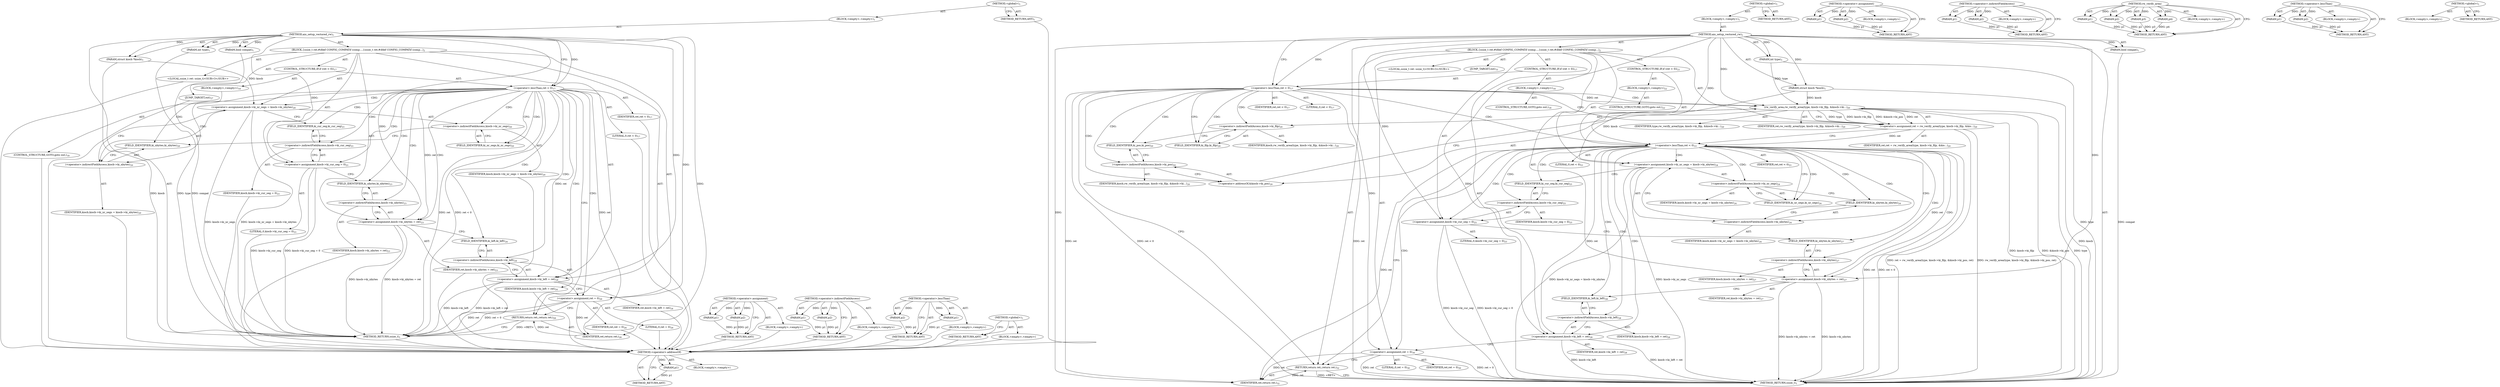 digraph "&lt;global&gt;" {
vulnerable_6 [label=<(METHOD,&lt;global&gt;)<SUB>1</SUB>>];
vulnerable_7 [label=<(BLOCK,&lt;empty&gt;,&lt;empty&gt;)<SUB>1</SUB>>];
vulnerable_8 [label=<(METHOD,aio_setup_vectored_rw)<SUB>1</SUB>>];
vulnerable_9 [label=<(PARAM,int type)<SUB>1</SUB>>];
vulnerable_10 [label=<(PARAM,struct kiocb *kiocb)<SUB>1</SUB>>];
vulnerable_11 [label=<(PARAM,bool compat)<SUB>1</SUB>>];
vulnerable_12 [label=<(BLOCK,{
	ssize_t ret;

#ifdef CONFIG_COMPAT
	if (comp...,{
	ssize_t ret;

#ifdef CONFIG_COMPAT
	if (comp...)<SUB>2</SUB>>];
vulnerable_13 [label="<(LOCAL,ssize_t ret: ssize_t)<SUB>3</SUB>>"];
vulnerable_14 [label=<(CONTROL_STRUCTURE,IF,if (ret &lt; 0))<SUB>17</SUB>>];
vulnerable_15 [label=<(&lt;operator&gt;.lessThan,ret &lt; 0)<SUB>17</SUB>>];
vulnerable_16 [label=<(IDENTIFIER,ret,ret &lt; 0)<SUB>17</SUB>>];
vulnerable_17 [label=<(LITERAL,0,ret &lt; 0)<SUB>17</SUB>>];
vulnerable_18 [label=<(BLOCK,&lt;empty&gt;,&lt;empty&gt;)<SUB>18</SUB>>];
vulnerable_19 [label=<(CONTROL_STRUCTURE,GOTO,goto out;)<SUB>18</SUB>>];
vulnerable_20 [label=<(&lt;operator&gt;.assignment,kiocb-&gt;ki_nr_segs = kiocb-&gt;ki_nbytes)<SUB>20</SUB>>];
vulnerable_21 [label=<(&lt;operator&gt;.indirectFieldAccess,kiocb-&gt;ki_nr_segs)<SUB>20</SUB>>];
vulnerable_22 [label=<(IDENTIFIER,kiocb,kiocb-&gt;ki_nr_segs = kiocb-&gt;ki_nbytes)<SUB>20</SUB>>];
vulnerable_23 [label=<(FIELD_IDENTIFIER,ki_nr_segs,ki_nr_segs)<SUB>20</SUB>>];
vulnerable_24 [label=<(&lt;operator&gt;.indirectFieldAccess,kiocb-&gt;ki_nbytes)<SUB>20</SUB>>];
vulnerable_25 [label=<(IDENTIFIER,kiocb,kiocb-&gt;ki_nr_segs = kiocb-&gt;ki_nbytes)<SUB>20</SUB>>];
vulnerable_26 [label=<(FIELD_IDENTIFIER,ki_nbytes,ki_nbytes)<SUB>20</SUB>>];
vulnerable_27 [label=<(&lt;operator&gt;.assignment,kiocb-&gt;ki_cur_seg = 0)<SUB>21</SUB>>];
vulnerable_28 [label=<(&lt;operator&gt;.indirectFieldAccess,kiocb-&gt;ki_cur_seg)<SUB>21</SUB>>];
vulnerable_29 [label=<(IDENTIFIER,kiocb,kiocb-&gt;ki_cur_seg = 0)<SUB>21</SUB>>];
vulnerable_30 [label=<(FIELD_IDENTIFIER,ki_cur_seg,ki_cur_seg)<SUB>21</SUB>>];
vulnerable_31 [label=<(LITERAL,0,kiocb-&gt;ki_cur_seg = 0)<SUB>21</SUB>>];
vulnerable_32 [label=<(&lt;operator&gt;.assignment,kiocb-&gt;ki_nbytes = ret)<SUB>23</SUB>>];
vulnerable_33 [label=<(&lt;operator&gt;.indirectFieldAccess,kiocb-&gt;ki_nbytes)<SUB>23</SUB>>];
vulnerable_34 [label=<(IDENTIFIER,kiocb,kiocb-&gt;ki_nbytes = ret)<SUB>23</SUB>>];
vulnerable_35 [label=<(FIELD_IDENTIFIER,ki_nbytes,ki_nbytes)<SUB>23</SUB>>];
vulnerable_36 [label=<(IDENTIFIER,ret,kiocb-&gt;ki_nbytes = ret)<SUB>23</SUB>>];
vulnerable_37 [label=<(&lt;operator&gt;.assignment,kiocb-&gt;ki_left = ret)<SUB>24</SUB>>];
vulnerable_38 [label=<(&lt;operator&gt;.indirectFieldAccess,kiocb-&gt;ki_left)<SUB>24</SUB>>];
vulnerable_39 [label=<(IDENTIFIER,kiocb,kiocb-&gt;ki_left = ret)<SUB>24</SUB>>];
vulnerable_40 [label=<(FIELD_IDENTIFIER,ki_left,ki_left)<SUB>24</SUB>>];
vulnerable_41 [label=<(IDENTIFIER,ret,kiocb-&gt;ki_left = ret)<SUB>24</SUB>>];
vulnerable_42 [label=<(&lt;operator&gt;.assignment,ret = 0)<SUB>26</SUB>>];
vulnerable_43 [label=<(IDENTIFIER,ret,ret = 0)<SUB>26</SUB>>];
vulnerable_44 [label=<(LITERAL,0,ret = 0)<SUB>26</SUB>>];
vulnerable_45 [label=<(JUMP_TARGET,out)<SUB>27</SUB>>];
vulnerable_46 [label=<(RETURN,return ret;,return ret;)<SUB>28</SUB>>];
vulnerable_47 [label=<(IDENTIFIER,ret,return ret;)<SUB>28</SUB>>];
vulnerable_48 [label=<(METHOD_RETURN,ssize_t)<SUB>1</SUB>>];
vulnerable_50 [label=<(METHOD_RETURN,ANY)<SUB>1</SUB>>];
vulnerable_76 [label=<(METHOD,&lt;operator&gt;.assignment)>];
vulnerable_77 [label=<(PARAM,p1)>];
vulnerable_78 [label=<(PARAM,p2)>];
vulnerable_79 [label=<(BLOCK,&lt;empty&gt;,&lt;empty&gt;)>];
vulnerable_80 [label=<(METHOD_RETURN,ANY)>];
vulnerable_81 [label=<(METHOD,&lt;operator&gt;.indirectFieldAccess)>];
vulnerable_82 [label=<(PARAM,p1)>];
vulnerable_83 [label=<(PARAM,p2)>];
vulnerable_84 [label=<(BLOCK,&lt;empty&gt;,&lt;empty&gt;)>];
vulnerable_85 [label=<(METHOD_RETURN,ANY)>];
vulnerable_71 [label=<(METHOD,&lt;operator&gt;.lessThan)>];
vulnerable_72 [label=<(PARAM,p1)>];
vulnerable_73 [label=<(PARAM,p2)>];
vulnerable_74 [label=<(BLOCK,&lt;empty&gt;,&lt;empty&gt;)>];
vulnerable_75 [label=<(METHOD_RETURN,ANY)>];
vulnerable_65 [label=<(METHOD,&lt;global&gt;)<SUB>1</SUB>>];
vulnerable_66 [label=<(BLOCK,&lt;empty&gt;,&lt;empty&gt;)>];
vulnerable_67 [label=<(METHOD_RETURN,ANY)>];
fixed_111 [label=<(METHOD,&lt;operator&gt;.addressOf)>];
fixed_112 [label=<(PARAM,p1)>];
fixed_113 [label=<(BLOCK,&lt;empty&gt;,&lt;empty&gt;)>];
fixed_114 [label=<(METHOD_RETURN,ANY)>];
fixed_6 [label=<(METHOD,&lt;global&gt;)<SUB>1</SUB>>];
fixed_7 [label=<(BLOCK,&lt;empty&gt;,&lt;empty&gt;)<SUB>1</SUB>>];
fixed_8 [label=<(METHOD,aio_setup_vectored_rw)<SUB>1</SUB>>];
fixed_9 [label=<(PARAM,int type)<SUB>1</SUB>>];
fixed_10 [label=<(PARAM,struct kiocb *kiocb)<SUB>1</SUB>>];
fixed_11 [label=<(PARAM,bool compat)<SUB>1</SUB>>];
fixed_12 [label=<(BLOCK,{
	ssize_t ret;

#ifdef CONFIG_COMPAT
	if (comp...,{
	ssize_t ret;

#ifdef CONFIG_COMPAT
	if (comp...)<SUB>2</SUB>>];
fixed_13 [label="<(LOCAL,ssize_t ret: ssize_t)<SUB>3</SUB>>"];
fixed_14 [label=<(CONTROL_STRUCTURE,IF,if (ret &lt; 0))<SUB>17</SUB>>];
fixed_15 [label=<(&lt;operator&gt;.lessThan,ret &lt; 0)<SUB>17</SUB>>];
fixed_16 [label=<(IDENTIFIER,ret,ret &lt; 0)<SUB>17</SUB>>];
fixed_17 [label=<(LITERAL,0,ret &lt; 0)<SUB>17</SUB>>];
fixed_18 [label=<(BLOCK,&lt;empty&gt;,&lt;empty&gt;)<SUB>18</SUB>>];
fixed_19 [label=<(CONTROL_STRUCTURE,GOTO,goto out;)<SUB>18</SUB>>];
fixed_20 [label=<(&lt;operator&gt;.assignment,ret = rw_verify_area(type, kiocb-&gt;ki_filp, &amp;kio...)<SUB>20</SUB>>];
fixed_21 [label=<(IDENTIFIER,ret,ret = rw_verify_area(type, kiocb-&gt;ki_filp, &amp;kio...)<SUB>20</SUB>>];
fixed_22 [label=<(rw_verify_area,rw_verify_area(type, kiocb-&gt;ki_filp, &amp;kiocb-&gt;ki...)<SUB>20</SUB>>];
fixed_23 [label=<(IDENTIFIER,type,rw_verify_area(type, kiocb-&gt;ki_filp, &amp;kiocb-&gt;ki...)<SUB>20</SUB>>];
fixed_24 [label=<(&lt;operator&gt;.indirectFieldAccess,kiocb-&gt;ki_filp)<SUB>20</SUB>>];
fixed_25 [label=<(IDENTIFIER,kiocb,rw_verify_area(type, kiocb-&gt;ki_filp, &amp;kiocb-&gt;ki...)<SUB>20</SUB>>];
fixed_26 [label=<(FIELD_IDENTIFIER,ki_filp,ki_filp)<SUB>20</SUB>>];
fixed_27 [label=<(&lt;operator&gt;.addressOf,&amp;kiocb-&gt;ki_pos)<SUB>20</SUB>>];
fixed_28 [label=<(&lt;operator&gt;.indirectFieldAccess,kiocb-&gt;ki_pos)<SUB>20</SUB>>];
fixed_29 [label=<(IDENTIFIER,kiocb,rw_verify_area(type, kiocb-&gt;ki_filp, &amp;kiocb-&gt;ki...)<SUB>20</SUB>>];
fixed_30 [label=<(FIELD_IDENTIFIER,ki_pos,ki_pos)<SUB>20</SUB>>];
fixed_31 [label=<(IDENTIFIER,ret,rw_verify_area(type, kiocb-&gt;ki_filp, &amp;kiocb-&gt;ki...)<SUB>20</SUB>>];
fixed_32 [label=<(CONTROL_STRUCTURE,IF,if (ret &lt; 0))<SUB>21</SUB>>];
fixed_33 [label=<(&lt;operator&gt;.lessThan,ret &lt; 0)<SUB>21</SUB>>];
fixed_34 [label=<(IDENTIFIER,ret,ret &lt; 0)<SUB>21</SUB>>];
fixed_35 [label=<(LITERAL,0,ret &lt; 0)<SUB>21</SUB>>];
fixed_36 [label=<(BLOCK,&lt;empty&gt;,&lt;empty&gt;)<SUB>22</SUB>>];
fixed_37 [label=<(CONTROL_STRUCTURE,GOTO,goto out;)<SUB>22</SUB>>];
fixed_38 [label=<(&lt;operator&gt;.assignment,kiocb-&gt;ki_nr_segs = kiocb-&gt;ki_nbytes)<SUB>24</SUB>>];
fixed_39 [label=<(&lt;operator&gt;.indirectFieldAccess,kiocb-&gt;ki_nr_segs)<SUB>24</SUB>>];
fixed_40 [label=<(IDENTIFIER,kiocb,kiocb-&gt;ki_nr_segs = kiocb-&gt;ki_nbytes)<SUB>24</SUB>>];
fixed_41 [label=<(FIELD_IDENTIFIER,ki_nr_segs,ki_nr_segs)<SUB>24</SUB>>];
fixed_42 [label=<(&lt;operator&gt;.indirectFieldAccess,kiocb-&gt;ki_nbytes)<SUB>24</SUB>>];
fixed_43 [label=<(IDENTIFIER,kiocb,kiocb-&gt;ki_nr_segs = kiocb-&gt;ki_nbytes)<SUB>24</SUB>>];
fixed_44 [label=<(FIELD_IDENTIFIER,ki_nbytes,ki_nbytes)<SUB>24</SUB>>];
fixed_45 [label=<(&lt;operator&gt;.assignment,kiocb-&gt;ki_cur_seg = 0)<SUB>25</SUB>>];
fixed_46 [label=<(&lt;operator&gt;.indirectFieldAccess,kiocb-&gt;ki_cur_seg)<SUB>25</SUB>>];
fixed_47 [label=<(IDENTIFIER,kiocb,kiocb-&gt;ki_cur_seg = 0)<SUB>25</SUB>>];
fixed_48 [label=<(FIELD_IDENTIFIER,ki_cur_seg,ki_cur_seg)<SUB>25</SUB>>];
fixed_49 [label=<(LITERAL,0,kiocb-&gt;ki_cur_seg = 0)<SUB>25</SUB>>];
fixed_50 [label=<(&lt;operator&gt;.assignment,kiocb-&gt;ki_nbytes = ret)<SUB>27</SUB>>];
fixed_51 [label=<(&lt;operator&gt;.indirectFieldAccess,kiocb-&gt;ki_nbytes)<SUB>27</SUB>>];
fixed_52 [label=<(IDENTIFIER,kiocb,kiocb-&gt;ki_nbytes = ret)<SUB>27</SUB>>];
fixed_53 [label=<(FIELD_IDENTIFIER,ki_nbytes,ki_nbytes)<SUB>27</SUB>>];
fixed_54 [label=<(IDENTIFIER,ret,kiocb-&gt;ki_nbytes = ret)<SUB>27</SUB>>];
fixed_55 [label=<(&lt;operator&gt;.assignment,kiocb-&gt;ki_left = ret)<SUB>28</SUB>>];
fixed_56 [label=<(&lt;operator&gt;.indirectFieldAccess,kiocb-&gt;ki_left)<SUB>28</SUB>>];
fixed_57 [label=<(IDENTIFIER,kiocb,kiocb-&gt;ki_left = ret)<SUB>28</SUB>>];
fixed_58 [label=<(FIELD_IDENTIFIER,ki_left,ki_left)<SUB>28</SUB>>];
fixed_59 [label=<(IDENTIFIER,ret,kiocb-&gt;ki_left = ret)<SUB>28</SUB>>];
fixed_60 [label=<(&lt;operator&gt;.assignment,ret = 0)<SUB>30</SUB>>];
fixed_61 [label=<(IDENTIFIER,ret,ret = 0)<SUB>30</SUB>>];
fixed_62 [label=<(LITERAL,0,ret = 0)<SUB>30</SUB>>];
fixed_63 [label=<(JUMP_TARGET,out)<SUB>31</SUB>>];
fixed_64 [label=<(RETURN,return ret;,return ret;)<SUB>32</SUB>>];
fixed_65 [label=<(IDENTIFIER,ret,return ret;)<SUB>32</SUB>>];
fixed_66 [label=<(METHOD_RETURN,ssize_t)<SUB>1</SUB>>];
fixed_68 [label=<(METHOD_RETURN,ANY)<SUB>1</SUB>>];
fixed_94 [label=<(METHOD,&lt;operator&gt;.assignment)>];
fixed_95 [label=<(PARAM,p1)>];
fixed_96 [label=<(PARAM,p2)>];
fixed_97 [label=<(BLOCK,&lt;empty&gt;,&lt;empty&gt;)>];
fixed_98 [label=<(METHOD_RETURN,ANY)>];
fixed_106 [label=<(METHOD,&lt;operator&gt;.indirectFieldAccess)>];
fixed_107 [label=<(PARAM,p1)>];
fixed_108 [label=<(PARAM,p2)>];
fixed_109 [label=<(BLOCK,&lt;empty&gt;,&lt;empty&gt;)>];
fixed_110 [label=<(METHOD_RETURN,ANY)>];
fixed_99 [label=<(METHOD,rw_verify_area)>];
fixed_100 [label=<(PARAM,p1)>];
fixed_101 [label=<(PARAM,p2)>];
fixed_102 [label=<(PARAM,p3)>];
fixed_103 [label=<(PARAM,p4)>];
fixed_104 [label=<(BLOCK,&lt;empty&gt;,&lt;empty&gt;)>];
fixed_105 [label=<(METHOD_RETURN,ANY)>];
fixed_89 [label=<(METHOD,&lt;operator&gt;.lessThan)>];
fixed_90 [label=<(PARAM,p1)>];
fixed_91 [label=<(PARAM,p2)>];
fixed_92 [label=<(BLOCK,&lt;empty&gt;,&lt;empty&gt;)>];
fixed_93 [label=<(METHOD_RETURN,ANY)>];
fixed_83 [label=<(METHOD,&lt;global&gt;)<SUB>1</SUB>>];
fixed_84 [label=<(BLOCK,&lt;empty&gt;,&lt;empty&gt;)>];
fixed_85 [label=<(METHOD_RETURN,ANY)>];
vulnerable_6 -> vulnerable_7  [key=0, label="AST: "];
vulnerable_6 -> vulnerable_50  [key=0, label="AST: "];
vulnerable_6 -> vulnerable_50  [key=1, label="CFG: "];
vulnerable_7 -> vulnerable_8  [key=0, label="AST: "];
vulnerable_8 -> vulnerable_9  [key=0, label="AST: "];
vulnerable_8 -> vulnerable_9  [key=1, label="DDG: "];
vulnerable_8 -> vulnerable_10  [key=0, label="AST: "];
vulnerable_8 -> vulnerable_10  [key=1, label="DDG: "];
vulnerable_8 -> vulnerable_11  [key=0, label="AST: "];
vulnerable_8 -> vulnerable_11  [key=1, label="DDG: "];
vulnerable_8 -> vulnerable_12  [key=0, label="AST: "];
vulnerable_8 -> vulnerable_48  [key=0, label="AST: "];
vulnerable_8 -> vulnerable_15  [key=0, label="CFG: "];
vulnerable_8 -> vulnerable_15  [key=1, label="DDG: "];
vulnerable_8 -> vulnerable_27  [key=0, label="DDG: "];
vulnerable_8 -> vulnerable_32  [key=0, label="DDG: "];
vulnerable_8 -> vulnerable_37  [key=0, label="DDG: "];
vulnerable_8 -> vulnerable_42  [key=0, label="DDG: "];
vulnerable_8 -> vulnerable_47  [key=0, label="DDG: "];
vulnerable_9 -> vulnerable_48  [key=0, label="DDG: type"];
vulnerable_10 -> vulnerable_48  [key=0, label="DDG: kiocb"];
vulnerable_10 -> vulnerable_20  [key=0, label="DDG: kiocb"];
vulnerable_11 -> vulnerable_48  [key=0, label="DDG: compat"];
vulnerable_12 -> vulnerable_13  [key=0, label="AST: "];
vulnerable_12 -> vulnerable_14  [key=0, label="AST: "];
vulnerable_12 -> vulnerable_20  [key=0, label="AST: "];
vulnerable_12 -> vulnerable_27  [key=0, label="AST: "];
vulnerable_12 -> vulnerable_32  [key=0, label="AST: "];
vulnerable_12 -> vulnerable_37  [key=0, label="AST: "];
vulnerable_12 -> vulnerable_42  [key=0, label="AST: "];
vulnerable_12 -> vulnerable_45  [key=0, label="AST: "];
vulnerable_12 -> vulnerable_46  [key=0, label="AST: "];
vulnerable_13 -> fixed_111  [key=0];
vulnerable_14 -> vulnerable_15  [key=0, label="AST: "];
vulnerable_14 -> vulnerable_18  [key=0, label="AST: "];
vulnerable_15 -> vulnerable_16  [key=0, label="AST: "];
vulnerable_15 -> vulnerable_17  [key=0, label="AST: "];
vulnerable_15 -> vulnerable_46  [key=0, label="CFG: "];
vulnerable_15 -> vulnerable_23  [key=0, label="CFG: "];
vulnerable_15 -> vulnerable_23  [key=1, label="CDG: "];
vulnerable_15 -> vulnerable_48  [key=0, label="DDG: ret"];
vulnerable_15 -> vulnerable_48  [key=1, label="DDG: ret &lt; 0"];
vulnerable_15 -> vulnerable_32  [key=0, label="DDG: ret"];
vulnerable_15 -> vulnerable_32  [key=1, label="CDG: "];
vulnerable_15 -> vulnerable_37  [key=0, label="DDG: ret"];
vulnerable_15 -> vulnerable_37  [key=1, label="CDG: "];
vulnerable_15 -> vulnerable_47  [key=0, label="DDG: ret"];
vulnerable_15 -> vulnerable_24  [key=0, label="CDG: "];
vulnerable_15 -> vulnerable_30  [key=0, label="CDG: "];
vulnerable_15 -> vulnerable_21  [key=0, label="CDG: "];
vulnerable_15 -> vulnerable_33  [key=0, label="CDG: "];
vulnerable_15 -> vulnerable_26  [key=0, label="CDG: "];
vulnerable_15 -> vulnerable_42  [key=0, label="CDG: "];
vulnerable_15 -> vulnerable_28  [key=0, label="CDG: "];
vulnerable_15 -> vulnerable_20  [key=0, label="CDG: "];
vulnerable_15 -> vulnerable_38  [key=0, label="CDG: "];
vulnerable_15 -> vulnerable_27  [key=0, label="CDG: "];
vulnerable_15 -> vulnerable_40  [key=0, label="CDG: "];
vulnerable_15 -> vulnerable_35  [key=0, label="CDG: "];
vulnerable_16 -> fixed_111  [key=0];
vulnerable_17 -> fixed_111  [key=0];
vulnerable_18 -> vulnerable_19  [key=0, label="AST: "];
vulnerable_19 -> fixed_111  [key=0];
vulnerable_20 -> vulnerable_21  [key=0, label="AST: "];
vulnerable_20 -> vulnerable_24  [key=0, label="AST: "];
vulnerable_20 -> vulnerable_30  [key=0, label="CFG: "];
vulnerable_20 -> vulnerable_48  [key=0, label="DDG: kiocb-&gt;ki_nr_segs"];
vulnerable_20 -> vulnerable_48  [key=1, label="DDG: kiocb-&gt;ki_nr_segs = kiocb-&gt;ki_nbytes"];
vulnerable_21 -> vulnerable_22  [key=0, label="AST: "];
vulnerable_21 -> vulnerable_23  [key=0, label="AST: "];
vulnerable_21 -> vulnerable_26  [key=0, label="CFG: "];
vulnerable_22 -> fixed_111  [key=0];
vulnerable_23 -> vulnerable_21  [key=0, label="CFG: "];
vulnerable_24 -> vulnerable_25  [key=0, label="AST: "];
vulnerable_24 -> vulnerable_26  [key=0, label="AST: "];
vulnerable_24 -> vulnerable_20  [key=0, label="CFG: "];
vulnerable_25 -> fixed_111  [key=0];
vulnerable_26 -> vulnerable_24  [key=0, label="CFG: "];
vulnerable_27 -> vulnerable_28  [key=0, label="AST: "];
vulnerable_27 -> vulnerable_31  [key=0, label="AST: "];
vulnerable_27 -> vulnerable_35  [key=0, label="CFG: "];
vulnerable_27 -> vulnerable_48  [key=0, label="DDG: kiocb-&gt;ki_cur_seg"];
vulnerable_27 -> vulnerable_48  [key=1, label="DDG: kiocb-&gt;ki_cur_seg = 0"];
vulnerable_28 -> vulnerable_29  [key=0, label="AST: "];
vulnerable_28 -> vulnerable_30  [key=0, label="AST: "];
vulnerable_28 -> vulnerable_27  [key=0, label="CFG: "];
vulnerable_29 -> fixed_111  [key=0];
vulnerable_30 -> vulnerable_28  [key=0, label="CFG: "];
vulnerable_31 -> fixed_111  [key=0];
vulnerable_32 -> vulnerable_33  [key=0, label="AST: "];
vulnerable_32 -> vulnerable_36  [key=0, label="AST: "];
vulnerable_32 -> vulnerable_40  [key=0, label="CFG: "];
vulnerable_32 -> vulnerable_48  [key=0, label="DDG: kiocb-&gt;ki_nbytes"];
vulnerable_32 -> vulnerable_48  [key=1, label="DDG: kiocb-&gt;ki_nbytes = ret"];
vulnerable_33 -> vulnerable_34  [key=0, label="AST: "];
vulnerable_33 -> vulnerable_35  [key=0, label="AST: "];
vulnerable_33 -> vulnerable_32  [key=0, label="CFG: "];
vulnerable_34 -> fixed_111  [key=0];
vulnerable_35 -> vulnerable_33  [key=0, label="CFG: "];
vulnerable_36 -> fixed_111  [key=0];
vulnerable_37 -> vulnerable_38  [key=0, label="AST: "];
vulnerable_37 -> vulnerable_41  [key=0, label="AST: "];
vulnerable_37 -> vulnerable_42  [key=0, label="CFG: "];
vulnerable_37 -> vulnerable_48  [key=0, label="DDG: kiocb-&gt;ki_left"];
vulnerable_37 -> vulnerable_48  [key=1, label="DDG: kiocb-&gt;ki_left = ret"];
vulnerable_38 -> vulnerable_39  [key=0, label="AST: "];
vulnerable_38 -> vulnerable_40  [key=0, label="AST: "];
vulnerable_38 -> vulnerable_37  [key=0, label="CFG: "];
vulnerable_39 -> fixed_111  [key=0];
vulnerable_40 -> vulnerable_38  [key=0, label="CFG: "];
vulnerable_41 -> fixed_111  [key=0];
vulnerable_42 -> vulnerable_43  [key=0, label="AST: "];
vulnerable_42 -> vulnerable_44  [key=0, label="AST: "];
vulnerable_42 -> vulnerable_46  [key=0, label="CFG: "];
vulnerable_42 -> vulnerable_48  [key=0, label="DDG: ret"];
vulnerable_42 -> vulnerable_48  [key=1, label="DDG: ret = 0"];
vulnerable_42 -> vulnerable_47  [key=0, label="DDG: ret"];
vulnerable_43 -> fixed_111  [key=0];
vulnerable_44 -> fixed_111  [key=0];
vulnerable_45 -> fixed_111  [key=0];
vulnerable_46 -> vulnerable_47  [key=0, label="AST: "];
vulnerable_46 -> vulnerable_48  [key=0, label="CFG: "];
vulnerable_46 -> vulnerable_48  [key=1, label="DDG: &lt;RET&gt;"];
vulnerable_47 -> vulnerable_46  [key=0, label="DDG: ret"];
vulnerable_48 -> fixed_111  [key=0];
vulnerable_50 -> fixed_111  [key=0];
vulnerable_76 -> vulnerable_77  [key=0, label="AST: "];
vulnerable_76 -> vulnerable_77  [key=1, label="DDG: "];
vulnerable_76 -> vulnerable_79  [key=0, label="AST: "];
vulnerable_76 -> vulnerable_78  [key=0, label="AST: "];
vulnerable_76 -> vulnerable_78  [key=1, label="DDG: "];
vulnerable_76 -> vulnerable_80  [key=0, label="AST: "];
vulnerable_76 -> vulnerable_80  [key=1, label="CFG: "];
vulnerable_77 -> vulnerable_80  [key=0, label="DDG: p1"];
vulnerable_78 -> vulnerable_80  [key=0, label="DDG: p2"];
vulnerable_79 -> fixed_111  [key=0];
vulnerable_80 -> fixed_111  [key=0];
vulnerable_81 -> vulnerable_82  [key=0, label="AST: "];
vulnerable_81 -> vulnerable_82  [key=1, label="DDG: "];
vulnerable_81 -> vulnerable_84  [key=0, label="AST: "];
vulnerable_81 -> vulnerable_83  [key=0, label="AST: "];
vulnerable_81 -> vulnerable_83  [key=1, label="DDG: "];
vulnerable_81 -> vulnerable_85  [key=0, label="AST: "];
vulnerable_81 -> vulnerable_85  [key=1, label="CFG: "];
vulnerable_82 -> vulnerable_85  [key=0, label="DDG: p1"];
vulnerable_83 -> vulnerable_85  [key=0, label="DDG: p2"];
vulnerable_84 -> fixed_111  [key=0];
vulnerable_85 -> fixed_111  [key=0];
vulnerable_71 -> vulnerable_72  [key=0, label="AST: "];
vulnerable_71 -> vulnerable_72  [key=1, label="DDG: "];
vulnerable_71 -> vulnerable_74  [key=0, label="AST: "];
vulnerable_71 -> vulnerable_73  [key=0, label="AST: "];
vulnerable_71 -> vulnerable_73  [key=1, label="DDG: "];
vulnerable_71 -> vulnerable_75  [key=0, label="AST: "];
vulnerable_71 -> vulnerable_75  [key=1, label="CFG: "];
vulnerable_72 -> vulnerable_75  [key=0, label="DDG: p1"];
vulnerable_73 -> vulnerable_75  [key=0, label="DDG: p2"];
vulnerable_74 -> fixed_111  [key=0];
vulnerable_75 -> fixed_111  [key=0];
vulnerable_65 -> vulnerable_66  [key=0, label="AST: "];
vulnerable_65 -> vulnerable_67  [key=0, label="AST: "];
vulnerable_65 -> vulnerable_67  [key=1, label="CFG: "];
vulnerable_66 -> fixed_111  [key=0];
vulnerable_67 -> fixed_111  [key=0];
fixed_111 -> fixed_112  [key=0, label="AST: "];
fixed_111 -> fixed_112  [key=1, label="DDG: "];
fixed_111 -> fixed_113  [key=0, label="AST: "];
fixed_111 -> fixed_114  [key=0, label="AST: "];
fixed_111 -> fixed_114  [key=1, label="CFG: "];
fixed_112 -> fixed_114  [key=0, label="DDG: p1"];
fixed_6 -> fixed_7  [key=0, label="AST: "];
fixed_6 -> fixed_68  [key=0, label="AST: "];
fixed_6 -> fixed_68  [key=1, label="CFG: "];
fixed_7 -> fixed_8  [key=0, label="AST: "];
fixed_8 -> fixed_9  [key=0, label="AST: "];
fixed_8 -> fixed_9  [key=1, label="DDG: "];
fixed_8 -> fixed_10  [key=0, label="AST: "];
fixed_8 -> fixed_10  [key=1, label="DDG: "];
fixed_8 -> fixed_11  [key=0, label="AST: "];
fixed_8 -> fixed_11  [key=1, label="DDG: "];
fixed_8 -> fixed_12  [key=0, label="AST: "];
fixed_8 -> fixed_66  [key=0, label="AST: "];
fixed_8 -> fixed_15  [key=0, label="CFG: "];
fixed_8 -> fixed_15  [key=1, label="DDG: "];
fixed_8 -> fixed_45  [key=0, label="DDG: "];
fixed_8 -> fixed_50  [key=0, label="DDG: "];
fixed_8 -> fixed_55  [key=0, label="DDG: "];
fixed_8 -> fixed_60  [key=0, label="DDG: "];
fixed_8 -> fixed_65  [key=0, label="DDG: "];
fixed_8 -> fixed_22  [key=0, label="DDG: "];
fixed_8 -> fixed_33  [key=0, label="DDG: "];
fixed_9 -> fixed_66  [key=0, label="DDG: type"];
fixed_9 -> fixed_22  [key=0, label="DDG: type"];
fixed_10 -> fixed_66  [key=0, label="DDG: kiocb"];
fixed_10 -> fixed_38  [key=0, label="DDG: kiocb"];
fixed_10 -> fixed_22  [key=0, label="DDG: kiocb"];
fixed_11 -> fixed_66  [key=0, label="DDG: compat"];
fixed_12 -> fixed_13  [key=0, label="AST: "];
fixed_12 -> fixed_14  [key=0, label="AST: "];
fixed_12 -> fixed_20  [key=0, label="AST: "];
fixed_12 -> fixed_32  [key=0, label="AST: "];
fixed_12 -> fixed_38  [key=0, label="AST: "];
fixed_12 -> fixed_45  [key=0, label="AST: "];
fixed_12 -> fixed_50  [key=0, label="AST: "];
fixed_12 -> fixed_55  [key=0, label="AST: "];
fixed_12 -> fixed_60  [key=0, label="AST: "];
fixed_12 -> fixed_63  [key=0, label="AST: "];
fixed_12 -> fixed_64  [key=0, label="AST: "];
fixed_14 -> fixed_15  [key=0, label="AST: "];
fixed_14 -> fixed_18  [key=0, label="AST: "];
fixed_15 -> fixed_16  [key=0, label="AST: "];
fixed_15 -> fixed_17  [key=0, label="AST: "];
fixed_15 -> fixed_64  [key=0, label="CFG: "];
fixed_15 -> fixed_26  [key=0, label="CFG: "];
fixed_15 -> fixed_26  [key=1, label="CDG: "];
fixed_15 -> fixed_66  [key=0, label="DDG: ret"];
fixed_15 -> fixed_66  [key=1, label="DDG: ret &lt; 0"];
fixed_15 -> fixed_65  [key=0, label="DDG: ret"];
fixed_15 -> fixed_22  [key=0, label="DDG: ret"];
fixed_15 -> fixed_22  [key=1, label="CDG: "];
fixed_15 -> fixed_24  [key=0, label="CDG: "];
fixed_15 -> fixed_30  [key=0, label="CDG: "];
fixed_15 -> fixed_33  [key=0, label="CDG: "];
fixed_15 -> fixed_28  [key=0, label="CDG: "];
fixed_15 -> fixed_20  [key=0, label="CDG: "];
fixed_15 -> fixed_27  [key=0, label="CDG: "];
fixed_18 -> fixed_19  [key=0, label="AST: "];
fixed_20 -> fixed_21  [key=0, label="AST: "];
fixed_20 -> fixed_22  [key=0, label="AST: "];
fixed_20 -> fixed_33  [key=0, label="CFG: "];
fixed_20 -> fixed_33  [key=1, label="DDG: ret"];
fixed_20 -> fixed_66  [key=0, label="DDG: rw_verify_area(type, kiocb-&gt;ki_filp, &amp;kiocb-&gt;ki_pos, ret)"];
fixed_20 -> fixed_66  [key=1, label="DDG: ret = rw_verify_area(type, kiocb-&gt;ki_filp, &amp;kiocb-&gt;ki_pos, ret)"];
fixed_22 -> fixed_23  [key=0, label="AST: "];
fixed_22 -> fixed_24  [key=0, label="AST: "];
fixed_22 -> fixed_27  [key=0, label="AST: "];
fixed_22 -> fixed_31  [key=0, label="AST: "];
fixed_22 -> fixed_20  [key=0, label="CFG: "];
fixed_22 -> fixed_20  [key=1, label="DDG: type"];
fixed_22 -> fixed_20  [key=2, label="DDG: kiocb-&gt;ki_filp"];
fixed_22 -> fixed_20  [key=3, label="DDG: &amp;kiocb-&gt;ki_pos"];
fixed_22 -> fixed_20  [key=4, label="DDG: ret"];
fixed_22 -> fixed_66  [key=0, label="DDG: type"];
fixed_22 -> fixed_66  [key=1, label="DDG: kiocb-&gt;ki_filp"];
fixed_22 -> fixed_66  [key=2, label="DDG: &amp;kiocb-&gt;ki_pos"];
fixed_24 -> fixed_25  [key=0, label="AST: "];
fixed_24 -> fixed_26  [key=0, label="AST: "];
fixed_24 -> fixed_30  [key=0, label="CFG: "];
fixed_26 -> fixed_24  [key=0, label="CFG: "];
fixed_27 -> fixed_28  [key=0, label="AST: "];
fixed_27 -> fixed_22  [key=0, label="CFG: "];
fixed_28 -> fixed_29  [key=0, label="AST: "];
fixed_28 -> fixed_30  [key=0, label="AST: "];
fixed_28 -> fixed_27  [key=0, label="CFG: "];
fixed_30 -> fixed_28  [key=0, label="CFG: "];
fixed_32 -> fixed_33  [key=0, label="AST: "];
fixed_32 -> fixed_36  [key=0, label="AST: "];
fixed_33 -> fixed_34  [key=0, label="AST: "];
fixed_33 -> fixed_35  [key=0, label="AST: "];
fixed_33 -> fixed_64  [key=0, label="CFG: "];
fixed_33 -> fixed_41  [key=0, label="CFG: "];
fixed_33 -> fixed_41  [key=1, label="CDG: "];
fixed_33 -> fixed_66  [key=0, label="DDG: ret"];
fixed_33 -> fixed_66  [key=1, label="DDG: ret &lt; 0"];
fixed_33 -> fixed_50  [key=0, label="DDG: ret"];
fixed_33 -> fixed_50  [key=1, label="CDG: "];
fixed_33 -> fixed_55  [key=0, label="DDG: ret"];
fixed_33 -> fixed_55  [key=1, label="CDG: "];
fixed_33 -> fixed_65  [key=0, label="DDG: ret"];
fixed_33 -> fixed_48  [key=0, label="CDG: "];
fixed_33 -> fixed_58  [key=0, label="CDG: "];
fixed_33 -> fixed_60  [key=0, label="CDG: "];
fixed_33 -> fixed_42  [key=0, label="CDG: "];
fixed_33 -> fixed_51  [key=0, label="CDG: "];
fixed_33 -> fixed_46  [key=0, label="CDG: "];
fixed_33 -> fixed_53  [key=0, label="CDG: "];
fixed_33 -> fixed_38  [key=0, label="CDG: "];
fixed_33 -> fixed_56  [key=0, label="CDG: "];
fixed_33 -> fixed_45  [key=0, label="CDG: "];
fixed_33 -> fixed_44  [key=0, label="CDG: "];
fixed_33 -> fixed_39  [key=0, label="CDG: "];
fixed_36 -> fixed_37  [key=0, label="AST: "];
fixed_38 -> fixed_39  [key=0, label="AST: "];
fixed_38 -> fixed_42  [key=0, label="AST: "];
fixed_38 -> fixed_48  [key=0, label="CFG: "];
fixed_38 -> fixed_66  [key=0, label="DDG: kiocb-&gt;ki_nr_segs"];
fixed_38 -> fixed_66  [key=1, label="DDG: kiocb-&gt;ki_nr_segs = kiocb-&gt;ki_nbytes"];
fixed_39 -> fixed_40  [key=0, label="AST: "];
fixed_39 -> fixed_41  [key=0, label="AST: "];
fixed_39 -> fixed_44  [key=0, label="CFG: "];
fixed_41 -> fixed_39  [key=0, label="CFG: "];
fixed_42 -> fixed_43  [key=0, label="AST: "];
fixed_42 -> fixed_44  [key=0, label="AST: "];
fixed_42 -> fixed_38  [key=0, label="CFG: "];
fixed_44 -> fixed_42  [key=0, label="CFG: "];
fixed_45 -> fixed_46  [key=0, label="AST: "];
fixed_45 -> fixed_49  [key=0, label="AST: "];
fixed_45 -> fixed_53  [key=0, label="CFG: "];
fixed_45 -> fixed_66  [key=0, label="DDG: kiocb-&gt;ki_cur_seg"];
fixed_45 -> fixed_66  [key=1, label="DDG: kiocb-&gt;ki_cur_seg = 0"];
fixed_46 -> fixed_47  [key=0, label="AST: "];
fixed_46 -> fixed_48  [key=0, label="AST: "];
fixed_46 -> fixed_45  [key=0, label="CFG: "];
fixed_48 -> fixed_46  [key=0, label="CFG: "];
fixed_50 -> fixed_51  [key=0, label="AST: "];
fixed_50 -> fixed_54  [key=0, label="AST: "];
fixed_50 -> fixed_58  [key=0, label="CFG: "];
fixed_50 -> fixed_66  [key=0, label="DDG: kiocb-&gt;ki_nbytes"];
fixed_50 -> fixed_66  [key=1, label="DDG: kiocb-&gt;ki_nbytes = ret"];
fixed_51 -> fixed_52  [key=0, label="AST: "];
fixed_51 -> fixed_53  [key=0, label="AST: "];
fixed_51 -> fixed_50  [key=0, label="CFG: "];
fixed_53 -> fixed_51  [key=0, label="CFG: "];
fixed_55 -> fixed_56  [key=0, label="AST: "];
fixed_55 -> fixed_59  [key=0, label="AST: "];
fixed_55 -> fixed_60  [key=0, label="CFG: "];
fixed_55 -> fixed_66  [key=0, label="DDG: kiocb-&gt;ki_left"];
fixed_55 -> fixed_66  [key=1, label="DDG: kiocb-&gt;ki_left = ret"];
fixed_56 -> fixed_57  [key=0, label="AST: "];
fixed_56 -> fixed_58  [key=0, label="AST: "];
fixed_56 -> fixed_55  [key=0, label="CFG: "];
fixed_58 -> fixed_56  [key=0, label="CFG: "];
fixed_60 -> fixed_61  [key=0, label="AST: "];
fixed_60 -> fixed_62  [key=0, label="AST: "];
fixed_60 -> fixed_64  [key=0, label="CFG: "];
fixed_60 -> fixed_66  [key=0, label="DDG: ret"];
fixed_60 -> fixed_66  [key=1, label="DDG: ret = 0"];
fixed_60 -> fixed_65  [key=0, label="DDG: ret"];
fixed_64 -> fixed_65  [key=0, label="AST: "];
fixed_64 -> fixed_66  [key=0, label="CFG: "];
fixed_64 -> fixed_66  [key=1, label="DDG: &lt;RET&gt;"];
fixed_65 -> fixed_64  [key=0, label="DDG: ret"];
fixed_94 -> fixed_95  [key=0, label="AST: "];
fixed_94 -> fixed_95  [key=1, label="DDG: "];
fixed_94 -> fixed_97  [key=0, label="AST: "];
fixed_94 -> fixed_96  [key=0, label="AST: "];
fixed_94 -> fixed_96  [key=1, label="DDG: "];
fixed_94 -> fixed_98  [key=0, label="AST: "];
fixed_94 -> fixed_98  [key=1, label="CFG: "];
fixed_95 -> fixed_98  [key=0, label="DDG: p1"];
fixed_96 -> fixed_98  [key=0, label="DDG: p2"];
fixed_106 -> fixed_107  [key=0, label="AST: "];
fixed_106 -> fixed_107  [key=1, label="DDG: "];
fixed_106 -> fixed_109  [key=0, label="AST: "];
fixed_106 -> fixed_108  [key=0, label="AST: "];
fixed_106 -> fixed_108  [key=1, label="DDG: "];
fixed_106 -> fixed_110  [key=0, label="AST: "];
fixed_106 -> fixed_110  [key=1, label="CFG: "];
fixed_107 -> fixed_110  [key=0, label="DDG: p1"];
fixed_108 -> fixed_110  [key=0, label="DDG: p2"];
fixed_99 -> fixed_100  [key=0, label="AST: "];
fixed_99 -> fixed_100  [key=1, label="DDG: "];
fixed_99 -> fixed_104  [key=0, label="AST: "];
fixed_99 -> fixed_101  [key=0, label="AST: "];
fixed_99 -> fixed_101  [key=1, label="DDG: "];
fixed_99 -> fixed_105  [key=0, label="AST: "];
fixed_99 -> fixed_105  [key=1, label="CFG: "];
fixed_99 -> fixed_102  [key=0, label="AST: "];
fixed_99 -> fixed_102  [key=1, label="DDG: "];
fixed_99 -> fixed_103  [key=0, label="AST: "];
fixed_99 -> fixed_103  [key=1, label="DDG: "];
fixed_100 -> fixed_105  [key=0, label="DDG: p1"];
fixed_101 -> fixed_105  [key=0, label="DDG: p2"];
fixed_102 -> fixed_105  [key=0, label="DDG: p3"];
fixed_103 -> fixed_105  [key=0, label="DDG: p4"];
fixed_89 -> fixed_90  [key=0, label="AST: "];
fixed_89 -> fixed_90  [key=1, label="DDG: "];
fixed_89 -> fixed_92  [key=0, label="AST: "];
fixed_89 -> fixed_91  [key=0, label="AST: "];
fixed_89 -> fixed_91  [key=1, label="DDG: "];
fixed_89 -> fixed_93  [key=0, label="AST: "];
fixed_89 -> fixed_93  [key=1, label="CFG: "];
fixed_90 -> fixed_93  [key=0, label="DDG: p1"];
fixed_91 -> fixed_93  [key=0, label="DDG: p2"];
fixed_83 -> fixed_84  [key=0, label="AST: "];
fixed_83 -> fixed_85  [key=0, label="AST: "];
fixed_83 -> fixed_85  [key=1, label="CFG: "];
}
